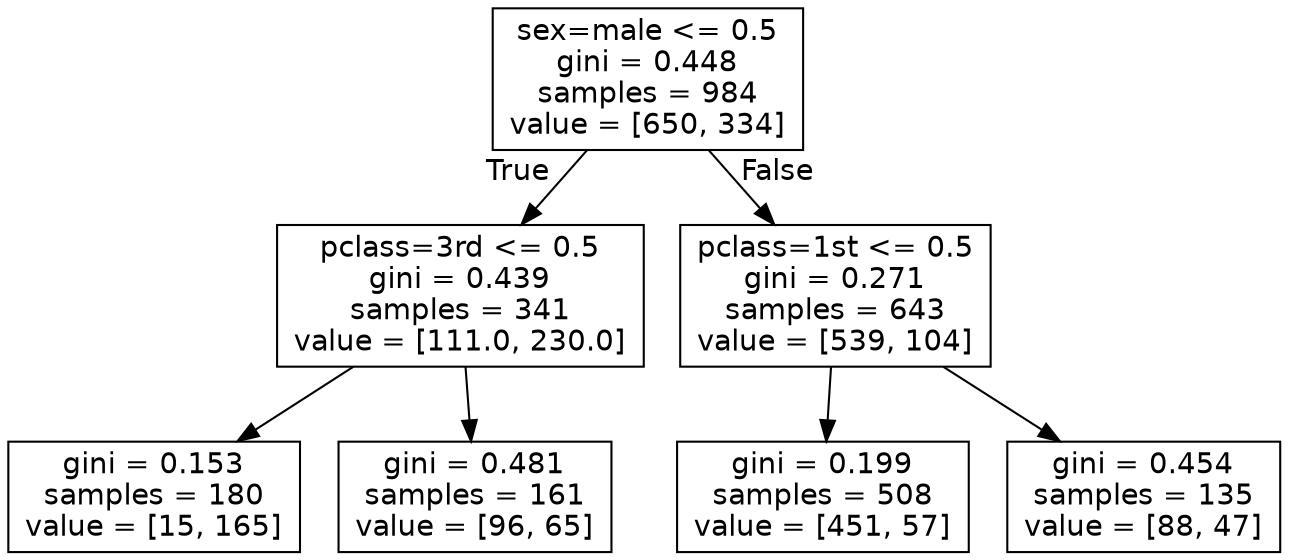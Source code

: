 digraph Tree {
node [shape=box, fontname="helvetica"] ;
edge [fontname="helvetica"] ;
0 [label="sex=male <= 0.5\ngini = 0.448\nsamples = 984\nvalue = [650, 334]"] ;
1 [label="pclass=3rd <= 0.5\ngini = 0.439\nsamples = 341\nvalue = [111.0, 230.0]"] ;
0 -> 1 [labeldistance=2.5, labelangle=45, headlabel="True"] ;
2 [label="gini = 0.153\nsamples = 180\nvalue = [15, 165]"] ;
1 -> 2 ;
3 [label="gini = 0.481\nsamples = 161\nvalue = [96, 65]"] ;
1 -> 3 ;
4 [label="pclass=1st <= 0.5\ngini = 0.271\nsamples = 643\nvalue = [539, 104]"] ;
0 -> 4 [labeldistance=2.5, labelangle=-45, headlabel="False"] ;
5 [label="gini = 0.199\nsamples = 508\nvalue = [451, 57]"] ;
4 -> 5 ;
6 [label="gini = 0.454\nsamples = 135\nvalue = [88, 47]"] ;
4 -> 6 ;
}